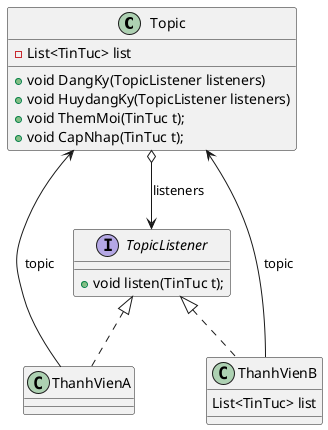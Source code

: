 @startuml
class Topic
{
- List<TinTuc> list
+ void DangKy(TopicListener listeners)
+ void HuydangKy(TopicListener listeners)
+ void ThemMoi(TinTuc t);
+ void CapNhap(TinTuc t);
}
interface TopicListener
{
    + void listen(TinTuc t);
}

class ThanhVienA
class ThanhVienB{
 List<TinTuc> list
}

TopicListener <|.. ThanhVienA
TopicListener <|.. ThanhVienB
Topic o--> TopicListener : listeners
ThanhVienA --> Topic : topic
ThanhVienB --> Topic : topic

@enduml